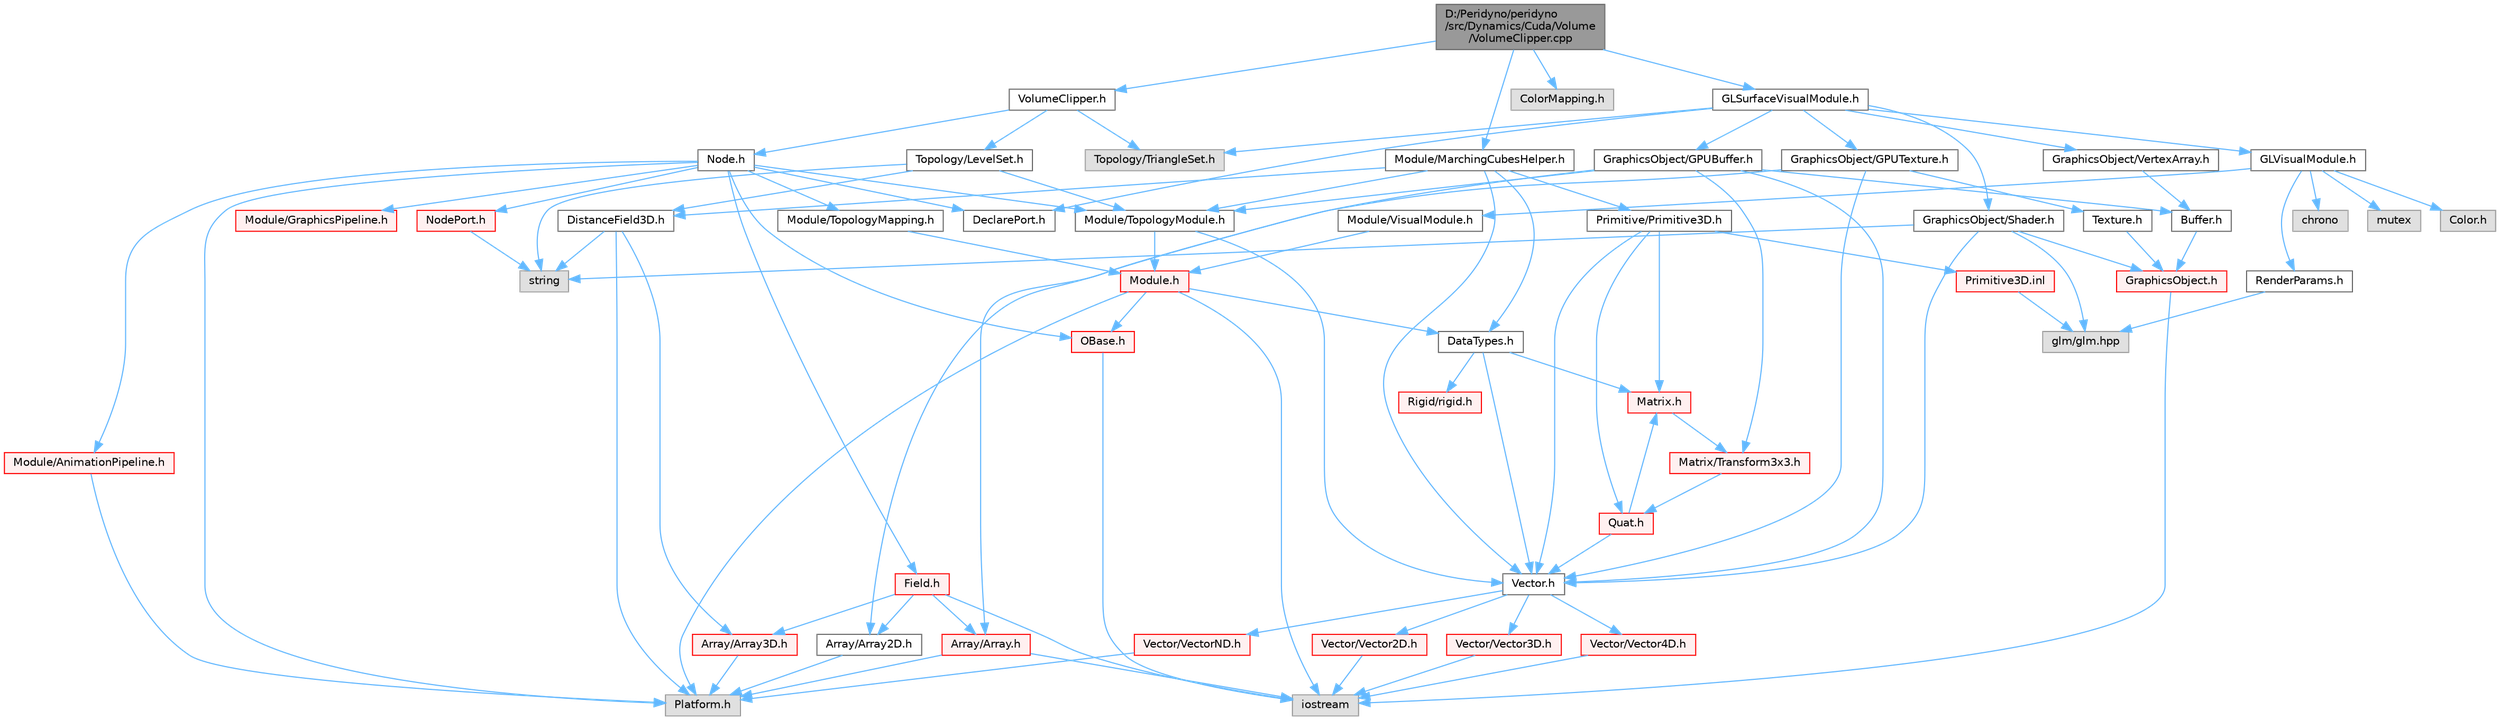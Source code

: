 digraph "D:/Peridyno/peridyno/src/Dynamics/Cuda/Volume/VolumeClipper.cpp"
{
 // LATEX_PDF_SIZE
  bgcolor="transparent";
  edge [fontname=Helvetica,fontsize=10,labelfontname=Helvetica,labelfontsize=10];
  node [fontname=Helvetica,fontsize=10,shape=box,height=0.2,width=0.4];
  Node1 [id="Node000001",label="D:/Peridyno/peridyno\l/src/Dynamics/Cuda/Volume\l/VolumeClipper.cpp",height=0.2,width=0.4,color="gray40", fillcolor="grey60", style="filled", fontcolor="black",tooltip=" "];
  Node1 -> Node2 [id="edge1_Node000001_Node000002",color="steelblue1",style="solid",tooltip=" "];
  Node2 [id="Node000002",label="VolumeClipper.h",height=0.2,width=0.4,color="grey40", fillcolor="white", style="filled",URL="$_volume_clipper_8h.html",tooltip=" "];
  Node2 -> Node3 [id="edge2_Node000002_Node000003",color="steelblue1",style="solid",tooltip=" "];
  Node3 [id="Node000003",label="Node.h",height=0.2,width=0.4,color="grey40", fillcolor="white", style="filled",URL="$_node_8h.html",tooltip=" "];
  Node3 -> Node4 [id="edge3_Node000003_Node000004",color="steelblue1",style="solid",tooltip=" "];
  Node4 [id="Node000004",label="OBase.h",height=0.2,width=0.4,color="red", fillcolor="#FFF0F0", style="filled",URL="$_o_base_8h.html",tooltip=" "];
  Node4 -> Node5 [id="edge4_Node000004_Node000005",color="steelblue1",style="solid",tooltip=" "];
  Node5 [id="Node000005",label="iostream",height=0.2,width=0.4,color="grey60", fillcolor="#E0E0E0", style="filled",tooltip=" "];
  Node3 -> Node16 [id="edge5_Node000003_Node000016",color="steelblue1",style="solid",tooltip=" "];
  Node16 [id="Node000016",label="Field.h",height=0.2,width=0.4,color="red", fillcolor="#FFF0F0", style="filled",URL="$_field_8h.html",tooltip=" "];
  Node16 -> Node5 [id="edge6_Node000016_Node000005",color="steelblue1",style="solid",tooltip=" "];
  Node16 -> Node19 [id="edge7_Node000016_Node000019",color="steelblue1",style="solid",tooltip=" "];
  Node19 [id="Node000019",label="Array/Array.h",height=0.2,width=0.4,color="red", fillcolor="#FFF0F0", style="filled",URL="$_array_8h.html",tooltip=" "];
  Node19 -> Node7 [id="edge8_Node000019_Node000007",color="steelblue1",style="solid",tooltip=" "];
  Node7 [id="Node000007",label="Platform.h",height=0.2,width=0.4,color="grey60", fillcolor="#E0E0E0", style="filled",tooltip=" "];
  Node19 -> Node5 [id="edge9_Node000019_Node000005",color="steelblue1",style="solid",tooltip=" "];
  Node16 -> Node25 [id="edge10_Node000016_Node000025",color="steelblue1",style="solid",tooltip=" "];
  Node25 [id="Node000025",label="Array/Array2D.h",height=0.2,width=0.4,color="grey40", fillcolor="white", style="filled",URL="$_array2_d_8h.html",tooltip=" "];
  Node25 -> Node7 [id="edge11_Node000025_Node000007",color="steelblue1",style="solid",tooltip=" "];
  Node16 -> Node26 [id="edge12_Node000016_Node000026",color="steelblue1",style="solid",tooltip=" "];
  Node26 [id="Node000026",label="Array/Array3D.h",height=0.2,width=0.4,color="red", fillcolor="#FFF0F0", style="filled",URL="$_array3_d_8h.html",tooltip=" "];
  Node26 -> Node7 [id="edge13_Node000026_Node000007",color="steelblue1",style="solid",tooltip=" "];
  Node3 -> Node7 [id="edge14_Node000003_Node000007",color="steelblue1",style="solid",tooltip=" "];
  Node3 -> Node69 [id="edge15_Node000003_Node000069",color="steelblue1",style="solid",tooltip=" "];
  Node69 [id="Node000069",label="DeclarePort.h",height=0.2,width=0.4,color="grey40", fillcolor="white", style="filled",URL="$_declare_port_8h.html",tooltip=" "];
  Node3 -> Node70 [id="edge16_Node000003_Node000070",color="steelblue1",style="solid",tooltip=" "];
  Node70 [id="Node000070",label="NodePort.h",height=0.2,width=0.4,color="red", fillcolor="#FFF0F0", style="filled",URL="$_node_port_8h.html",tooltip=" "];
  Node70 -> Node10 [id="edge17_Node000070_Node000010",color="steelblue1",style="solid",tooltip=" "];
  Node10 [id="Node000010",label="string",height=0.2,width=0.4,color="grey60", fillcolor="#E0E0E0", style="filled",tooltip=" "];
  Node3 -> Node71 [id="edge18_Node000003_Node000071",color="steelblue1",style="solid",tooltip=" "];
  Node71 [id="Node000071",label="Module/TopologyModule.h",height=0.2,width=0.4,color="grey40", fillcolor="white", style="filled",URL="$_topology_module_8h.html",tooltip=" "];
  Node71 -> Node32 [id="edge19_Node000071_Node000032",color="steelblue1",style="solid",tooltip=" "];
  Node32 [id="Node000032",label="Vector.h",height=0.2,width=0.4,color="grey40", fillcolor="white", style="filled",URL="$_vector_8h.html",tooltip=" "];
  Node32 -> Node33 [id="edge20_Node000032_Node000033",color="steelblue1",style="solid",tooltip=" "];
  Node33 [id="Node000033",label="Vector/Vector2D.h",height=0.2,width=0.4,color="red", fillcolor="#FFF0F0", style="filled",URL="$_vector2_d_8h.html",tooltip=" "];
  Node33 -> Node5 [id="edge21_Node000033_Node000005",color="steelblue1",style="solid",tooltip=" "];
  Node32 -> Node39 [id="edge22_Node000032_Node000039",color="steelblue1",style="solid",tooltip=" "];
  Node39 [id="Node000039",label="Vector/Vector3D.h",height=0.2,width=0.4,color="red", fillcolor="#FFF0F0", style="filled",URL="$_vector3_d_8h.html",tooltip=" "];
  Node39 -> Node5 [id="edge23_Node000039_Node000005",color="steelblue1",style="solid",tooltip=" "];
  Node32 -> Node42 [id="edge24_Node000032_Node000042",color="steelblue1",style="solid",tooltip=" "];
  Node42 [id="Node000042",label="Vector/Vector4D.h",height=0.2,width=0.4,color="red", fillcolor="#FFF0F0", style="filled",URL="$_vector4_d_8h.html",tooltip=" "];
  Node42 -> Node5 [id="edge25_Node000042_Node000005",color="steelblue1",style="solid",tooltip=" "];
  Node32 -> Node45 [id="edge26_Node000032_Node000045",color="steelblue1",style="solid",tooltip=" "];
  Node45 [id="Node000045",label="Vector/VectorND.h",height=0.2,width=0.4,color="red", fillcolor="#FFF0F0", style="filled",URL="$_vector_n_d_8h.html",tooltip=" "];
  Node45 -> Node7 [id="edge27_Node000045_Node000007",color="steelblue1",style="solid",tooltip=" "];
  Node71 -> Node72 [id="edge28_Node000071_Node000072",color="steelblue1",style="solid",tooltip=" "];
  Node72 [id="Node000072",label="Module.h",height=0.2,width=0.4,color="red", fillcolor="#FFF0F0", style="filled",URL="$_module_8h.html",tooltip=" "];
  Node72 -> Node7 [id="edge29_Node000072_Node000007",color="steelblue1",style="solid",tooltip=" "];
  Node72 -> Node5 [id="edge30_Node000072_Node000005",color="steelblue1",style="solid",tooltip=" "];
  Node72 -> Node4 [id="edge31_Node000072_Node000004",color="steelblue1",style="solid",tooltip=" "];
  Node72 -> Node82 [id="edge32_Node000072_Node000082",color="steelblue1",style="solid",tooltip=" "];
  Node82 [id="Node000082",label="DataTypes.h",height=0.2,width=0.4,color="grey40", fillcolor="white", style="filled",URL="$_data_types_8h.html",tooltip=" "];
  Node82 -> Node32 [id="edge33_Node000082_Node000032",color="steelblue1",style="solid",tooltip=" "];
  Node82 -> Node50 [id="edge34_Node000082_Node000050",color="steelblue1",style="solid",tooltip=" "];
  Node50 [id="Node000050",label="Matrix.h",height=0.2,width=0.4,color="red", fillcolor="#FFF0F0", style="filled",URL="$_matrix_8h.html",tooltip=" "];
  Node50 -> Node62 [id="edge35_Node000050_Node000062",color="steelblue1",style="solid",tooltip=" "];
  Node62 [id="Node000062",label="Matrix/Transform3x3.h",height=0.2,width=0.4,color="red", fillcolor="#FFF0F0", style="filled",URL="$_transform3x3_8h.html",tooltip=" "];
  Node62 -> Node63 [id="edge36_Node000062_Node000063",color="steelblue1",style="solid",tooltip=" "];
  Node63 [id="Node000063",label="Quat.h",height=0.2,width=0.4,color="red", fillcolor="#FFF0F0", style="filled",URL="$_quat_8h.html",tooltip="Implementation of quaternion."];
  Node63 -> Node32 [id="edge37_Node000063_Node000032",color="steelblue1",style="solid",tooltip=" "];
  Node63 -> Node50 [id="edge38_Node000063_Node000050",color="steelblue1",style="solid",tooltip=" "];
  Node82 -> Node83 [id="edge39_Node000082_Node000083",color="steelblue1",style="solid",tooltip=" "];
  Node83 [id="Node000083",label="Rigid/rigid.h",height=0.2,width=0.4,color="red", fillcolor="#FFF0F0", style="filled",URL="$rigid_8h.html",tooltip=" "];
  Node3 -> Node92 [id="edge40_Node000003_Node000092",color="steelblue1",style="solid",tooltip=" "];
  Node92 [id="Node000092",label="Module/TopologyMapping.h",height=0.2,width=0.4,color="grey40", fillcolor="white", style="filled",URL="$_topology_mapping_8h.html",tooltip=" "];
  Node92 -> Node72 [id="edge41_Node000092_Node000072",color="steelblue1",style="solid",tooltip=" "];
  Node3 -> Node93 [id="edge42_Node000003_Node000093",color="steelblue1",style="solid",tooltip=" "];
  Node93 [id="Node000093",label="Module/AnimationPipeline.h",height=0.2,width=0.4,color="red", fillcolor="#FFF0F0", style="filled",URL="$_animation_pipeline_8h.html",tooltip=" "];
  Node93 -> Node7 [id="edge43_Node000093_Node000007",color="steelblue1",style="solid",tooltip=" "];
  Node3 -> Node95 [id="edge44_Node000003_Node000095",color="steelblue1",style="solid",tooltip=" "];
  Node95 [id="Node000095",label="Module/GraphicsPipeline.h",height=0.2,width=0.4,color="red", fillcolor="#FFF0F0", style="filled",URL="$_graphics_pipeline_8h.html",tooltip=" "];
  Node2 -> Node96 [id="edge45_Node000002_Node000096",color="steelblue1",style="solid",tooltip=" "];
  Node96 [id="Node000096",label="Topology/LevelSet.h",height=0.2,width=0.4,color="grey40", fillcolor="white", style="filled",URL="$_level_set_8h.html",tooltip=" "];
  Node96 -> Node10 [id="edge46_Node000096_Node000010",color="steelblue1",style="solid",tooltip=" "];
  Node96 -> Node71 [id="edge47_Node000096_Node000071",color="steelblue1",style="solid",tooltip=" "];
  Node96 -> Node97 [id="edge48_Node000096_Node000097",color="steelblue1",style="solid",tooltip=" "];
  Node97 [id="Node000097",label="DistanceField3D.h",height=0.2,width=0.4,color="grey40", fillcolor="white", style="filled",URL="$_distance_field3_d_8h.html",tooltip="GPU supported signed distance field."];
  Node97 -> Node10 [id="edge49_Node000097_Node000010",color="steelblue1",style="solid",tooltip=" "];
  Node97 -> Node7 [id="edge50_Node000097_Node000007",color="steelblue1",style="solid",tooltip=" "];
  Node97 -> Node26 [id="edge51_Node000097_Node000026",color="steelblue1",style="solid",tooltip=" "];
  Node2 -> Node98 [id="edge52_Node000002_Node000098",color="steelblue1",style="solid",tooltip=" "];
  Node98 [id="Node000098",label="Topology/TriangleSet.h",height=0.2,width=0.4,color="grey60", fillcolor="#E0E0E0", style="filled",tooltip=" "];
  Node1 -> Node99 [id="edge53_Node000001_Node000099",color="steelblue1",style="solid",tooltip=" "];
  Node99 [id="Node000099",label="Module/MarchingCubesHelper.h",height=0.2,width=0.4,color="grey40", fillcolor="white", style="filled",URL="$_marching_cubes_helper_8h.html",tooltip=" "];
  Node99 -> Node32 [id="edge54_Node000099_Node000032",color="steelblue1",style="solid",tooltip=" "];
  Node99 -> Node82 [id="edge55_Node000099_Node000082",color="steelblue1",style="solid",tooltip=" "];
  Node99 -> Node71 [id="edge56_Node000099_Node000071",color="steelblue1",style="solid",tooltip=" "];
  Node99 -> Node100 [id="edge57_Node000099_Node000100",color="steelblue1",style="solid",tooltip=" "];
  Node100 [id="Node000100",label="Primitive/Primitive3D.h",height=0.2,width=0.4,color="grey40", fillcolor="white", style="filled",URL="$_primitive3_d_8h.html",tooltip=" "];
  Node100 -> Node32 [id="edge58_Node000100_Node000032",color="steelblue1",style="solid",tooltip=" "];
  Node100 -> Node50 [id="edge59_Node000100_Node000050",color="steelblue1",style="solid",tooltip=" "];
  Node100 -> Node63 [id="edge60_Node000100_Node000063",color="steelblue1",style="solid",tooltip=" "];
  Node100 -> Node101 [id="edge61_Node000100_Node000101",color="steelblue1",style="solid",tooltip=" "];
  Node101 [id="Node000101",label="Primitive3D.inl",height=0.2,width=0.4,color="red", fillcolor="#FFF0F0", style="filled",URL="$_primitive3_d_8inl.html",tooltip=" "];
  Node101 -> Node67 [id="edge62_Node000101_Node000067",color="steelblue1",style="solid",tooltip=" "];
  Node67 [id="Node000067",label="glm/glm.hpp",height=0.2,width=0.4,color="grey60", fillcolor="#E0E0E0", style="filled",tooltip=" "];
  Node99 -> Node97 [id="edge63_Node000099_Node000097",color="steelblue1",style="solid",tooltip=" "];
  Node1 -> Node104 [id="edge64_Node000001_Node000104",color="steelblue1",style="solid",tooltip=" "];
  Node104 [id="Node000104",label="ColorMapping.h",height=0.2,width=0.4,color="grey60", fillcolor="#E0E0E0", style="filled",tooltip=" "];
  Node1 -> Node105 [id="edge65_Node000001_Node000105",color="steelblue1",style="solid",tooltip=" "];
  Node105 [id="Node000105",label="GLSurfaceVisualModule.h",height=0.2,width=0.4,color="grey40", fillcolor="white", style="filled",URL="$_g_l_surface_visual_module_8h.html",tooltip=" "];
  Node105 -> Node69 [id="edge66_Node000105_Node000069",color="steelblue1",style="solid",tooltip=" "];
  Node105 -> Node98 [id="edge67_Node000105_Node000098",color="steelblue1",style="solid",tooltip=" "];
  Node105 -> Node106 [id="edge68_Node000105_Node000106",color="steelblue1",style="solid",tooltip=" "];
  Node106 [id="Node000106",label="GLVisualModule.h",height=0.2,width=0.4,color="grey40", fillcolor="white", style="filled",URL="$_g_l_visual_module_8h.html",tooltip=" "];
  Node106 -> Node107 [id="edge69_Node000106_Node000107",color="steelblue1",style="solid",tooltip=" "];
  Node107 [id="Node000107",label="chrono",height=0.2,width=0.4,color="grey60", fillcolor="#E0E0E0", style="filled",tooltip=" "];
  Node106 -> Node74 [id="edge70_Node000106_Node000074",color="steelblue1",style="solid",tooltip=" "];
  Node74 [id="Node000074",label="mutex",height=0.2,width=0.4,color="grey60", fillcolor="#E0E0E0", style="filled",tooltip=" "];
  Node106 -> Node108 [id="edge71_Node000106_Node000108",color="steelblue1",style="solid",tooltip=" "];
  Node108 [id="Node000108",label="Module/VisualModule.h",height=0.2,width=0.4,color="grey40", fillcolor="white", style="filled",URL="$_visual_module_8h.html",tooltip=" "];
  Node108 -> Node72 [id="edge72_Node000108_Node000072",color="steelblue1",style="solid",tooltip=" "];
  Node106 -> Node109 [id="edge73_Node000106_Node000109",color="steelblue1",style="solid",tooltip=" "];
  Node109 [id="Node000109",label="Color.h",height=0.2,width=0.4,color="grey60", fillcolor="#E0E0E0", style="filled",tooltip=" "];
  Node106 -> Node110 [id="edge74_Node000106_Node000110",color="steelblue1",style="solid",tooltip=" "];
  Node110 [id="Node000110",label="RenderParams.h",height=0.2,width=0.4,color="grey40", fillcolor="white", style="filled",URL="$_render_params_8h.html",tooltip=" "];
  Node110 -> Node67 [id="edge75_Node000110_Node000067",color="steelblue1",style="solid",tooltip=" "];
  Node105 -> Node111 [id="edge76_Node000105_Node000111",color="steelblue1",style="solid",tooltip=" "];
  Node111 [id="Node000111",label="GraphicsObject/GPUBuffer.h",height=0.2,width=0.4,color="grey40", fillcolor="white", style="filled",URL="$_g_p_u_buffer_8h.html",tooltip=" "];
  Node111 -> Node112 [id="edge77_Node000111_Node000112",color="steelblue1",style="solid",tooltip=" "];
  Node112 [id="Node000112",label="Buffer.h",height=0.2,width=0.4,color="grey40", fillcolor="white", style="filled",URL="$_buffer_8h.html",tooltip=" "];
  Node112 -> Node113 [id="edge78_Node000112_Node000113",color="steelblue1",style="solid",tooltip=" "];
  Node113 [id="Node000113",label="GraphicsObject.h",height=0.2,width=0.4,color="red", fillcolor="#FFF0F0", style="filled",URL="$_graphics_object_8h.html",tooltip=" "];
  Node113 -> Node5 [id="edge79_Node000113_Node000005",color="steelblue1",style="solid",tooltip=" "];
  Node111 -> Node19 [id="edge80_Node000111_Node000019",color="steelblue1",style="solid",tooltip=" "];
  Node111 -> Node32 [id="edge81_Node000111_Node000032",color="steelblue1",style="solid",tooltip=" "];
  Node111 -> Node62 [id="edge82_Node000111_Node000062",color="steelblue1",style="solid",tooltip=" "];
  Node111 -> Node71 [id="edge83_Node000111_Node000071",color="steelblue1",style="solid",tooltip=" "];
  Node105 -> Node114 [id="edge84_Node000105_Node000114",color="steelblue1",style="solid",tooltip=" "];
  Node114 [id="Node000114",label="GraphicsObject/GPUTexture.h",height=0.2,width=0.4,color="grey40", fillcolor="white", style="filled",URL="$_g_p_u_texture_8h.html",tooltip=" "];
  Node114 -> Node115 [id="edge85_Node000114_Node000115",color="steelblue1",style="solid",tooltip=" "];
  Node115 [id="Node000115",label="Texture.h",height=0.2,width=0.4,color="grey40", fillcolor="white", style="filled",URL="$_texture_8h.html",tooltip=" "];
  Node115 -> Node113 [id="edge86_Node000115_Node000113",color="steelblue1",style="solid",tooltip=" "];
  Node114 -> Node32 [id="edge87_Node000114_Node000032",color="steelblue1",style="solid",tooltip=" "];
  Node114 -> Node25 [id="edge88_Node000114_Node000025",color="steelblue1",style="solid",tooltip=" "];
  Node105 -> Node116 [id="edge89_Node000105_Node000116",color="steelblue1",style="solid",tooltip=" "];
  Node116 [id="Node000116",label="GraphicsObject/VertexArray.h",height=0.2,width=0.4,color="grey40", fillcolor="white", style="filled",URL="$_vertex_array_8h.html",tooltip=" "];
  Node116 -> Node112 [id="edge90_Node000116_Node000112",color="steelblue1",style="solid",tooltip=" "];
  Node105 -> Node117 [id="edge91_Node000105_Node000117",color="steelblue1",style="solid",tooltip=" "];
  Node117 [id="Node000117",label="GraphicsObject/Shader.h",height=0.2,width=0.4,color="grey40", fillcolor="white", style="filled",URL="$_shader_8h.html",tooltip=" "];
  Node117 -> Node113 [id="edge92_Node000117_Node000113",color="steelblue1",style="solid",tooltip=" "];
  Node117 -> Node10 [id="edge93_Node000117_Node000010",color="steelblue1",style="solid",tooltip=" "];
  Node117 -> Node32 [id="edge94_Node000117_Node000032",color="steelblue1",style="solid",tooltip=" "];
  Node117 -> Node67 [id="edge95_Node000117_Node000067",color="steelblue1",style="solid",tooltip=" "];
}
